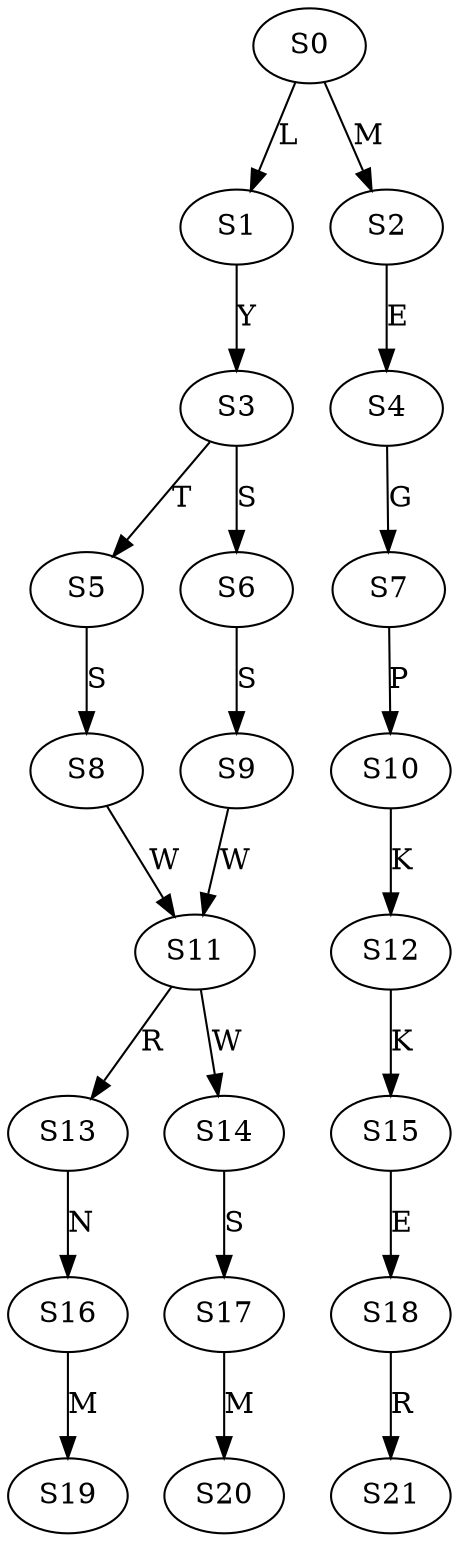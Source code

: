 strict digraph  {
	S0 -> S1 [ label = L ];
	S0 -> S2 [ label = M ];
	S1 -> S3 [ label = Y ];
	S2 -> S4 [ label = E ];
	S3 -> S5 [ label = T ];
	S3 -> S6 [ label = S ];
	S4 -> S7 [ label = G ];
	S5 -> S8 [ label = S ];
	S6 -> S9 [ label = S ];
	S7 -> S10 [ label = P ];
	S8 -> S11 [ label = W ];
	S9 -> S11 [ label = W ];
	S10 -> S12 [ label = K ];
	S11 -> S13 [ label = R ];
	S11 -> S14 [ label = W ];
	S12 -> S15 [ label = K ];
	S13 -> S16 [ label = N ];
	S14 -> S17 [ label = S ];
	S15 -> S18 [ label = E ];
	S16 -> S19 [ label = M ];
	S17 -> S20 [ label = M ];
	S18 -> S21 [ label = R ];
}
